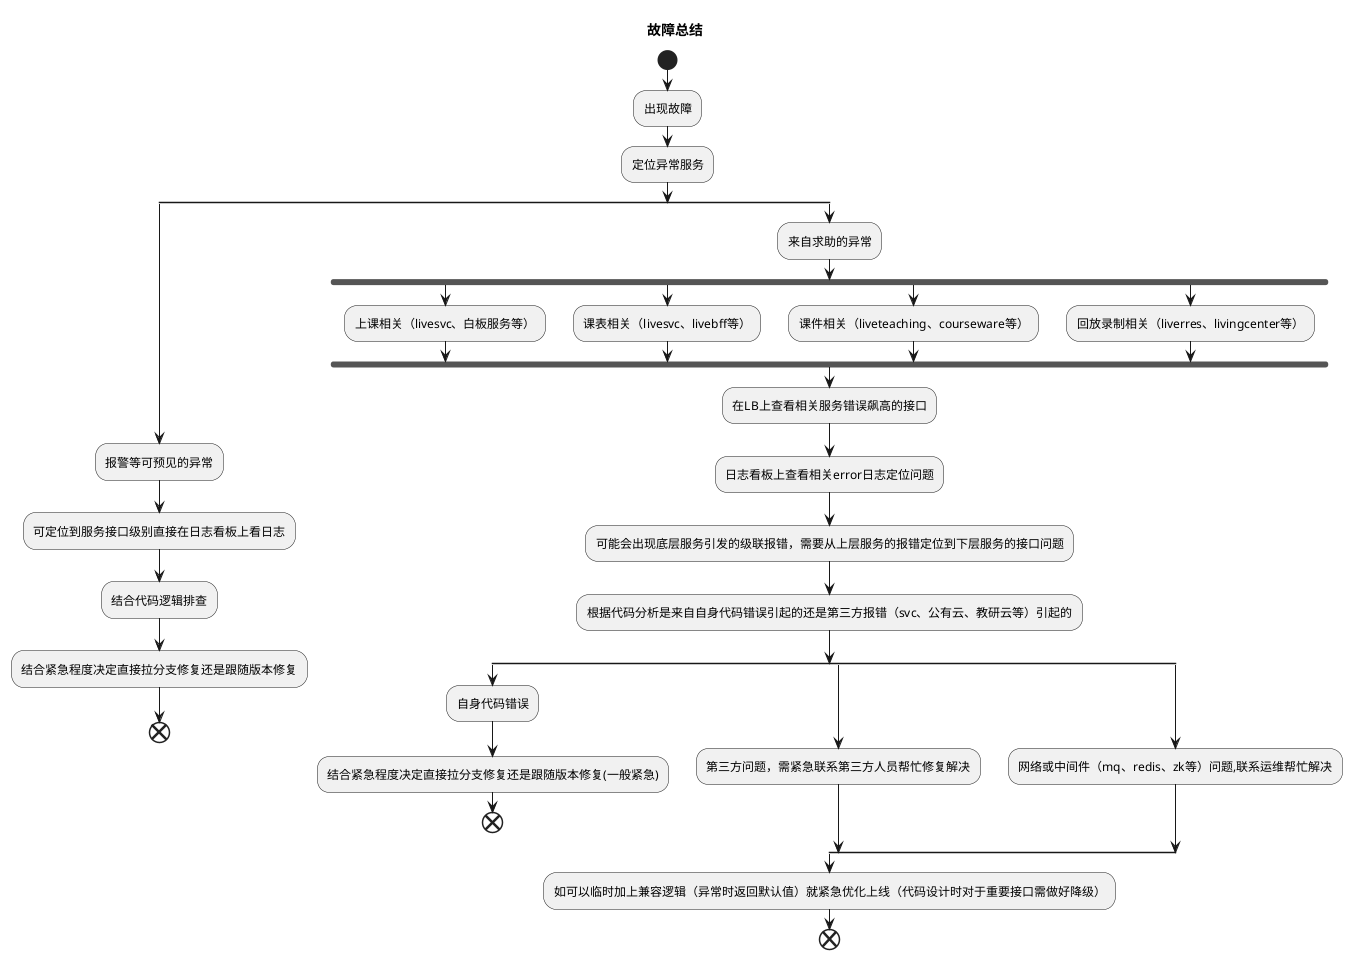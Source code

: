 @startuml
title 故障总结
start
:出现故障;
:定位异常服务;
split
   :报警等可预见的异常;
   :可定位到服务接口级别直接在日志看板上看日志;
   :结合代码逻辑排查;
   :结合紧急程度决定直接拉分支修复还是跟随版本修复;
end
split again
   :来自求助的异常;
   fork
      :上课相关（livesvc、白板服务等）;
   fork again
      :课表相关（livesvc、livebff等）;
   fork again
      :课件相关（liveteaching、courseware等）;
   fork again
      :回放录制相关（liverres、livingcenter等）;
   end fork
   :在LB上查看相关服务错误飙高的接口;
   :日志看板上查看相关error日志定位问题;
   :可能会出现底层服务引发的级联报错，需要从上层服务的报错定位到下层服务的接口问题;
   :根据代码分析是来自自身代码错误引起的还是第三方报错（svc、公有云、教研云等）引起的;
   split
   :自身代码错误;
   :结合紧急程度决定直接拉分支修复还是跟随版本修复(一般紧急);
   end
   split again
   :第三方问题，需紧急联系第三方人员帮忙修复解决;
   split again
   :网络或中间件（mq、redis、zk等）问题,联系运维帮忙解决;
   end split
   :如可以临时加上兼容逻辑（异常时返回默认值）就紧急优化上线（代码设计时对于重要接口需做好降级）;
    end
@enduml
